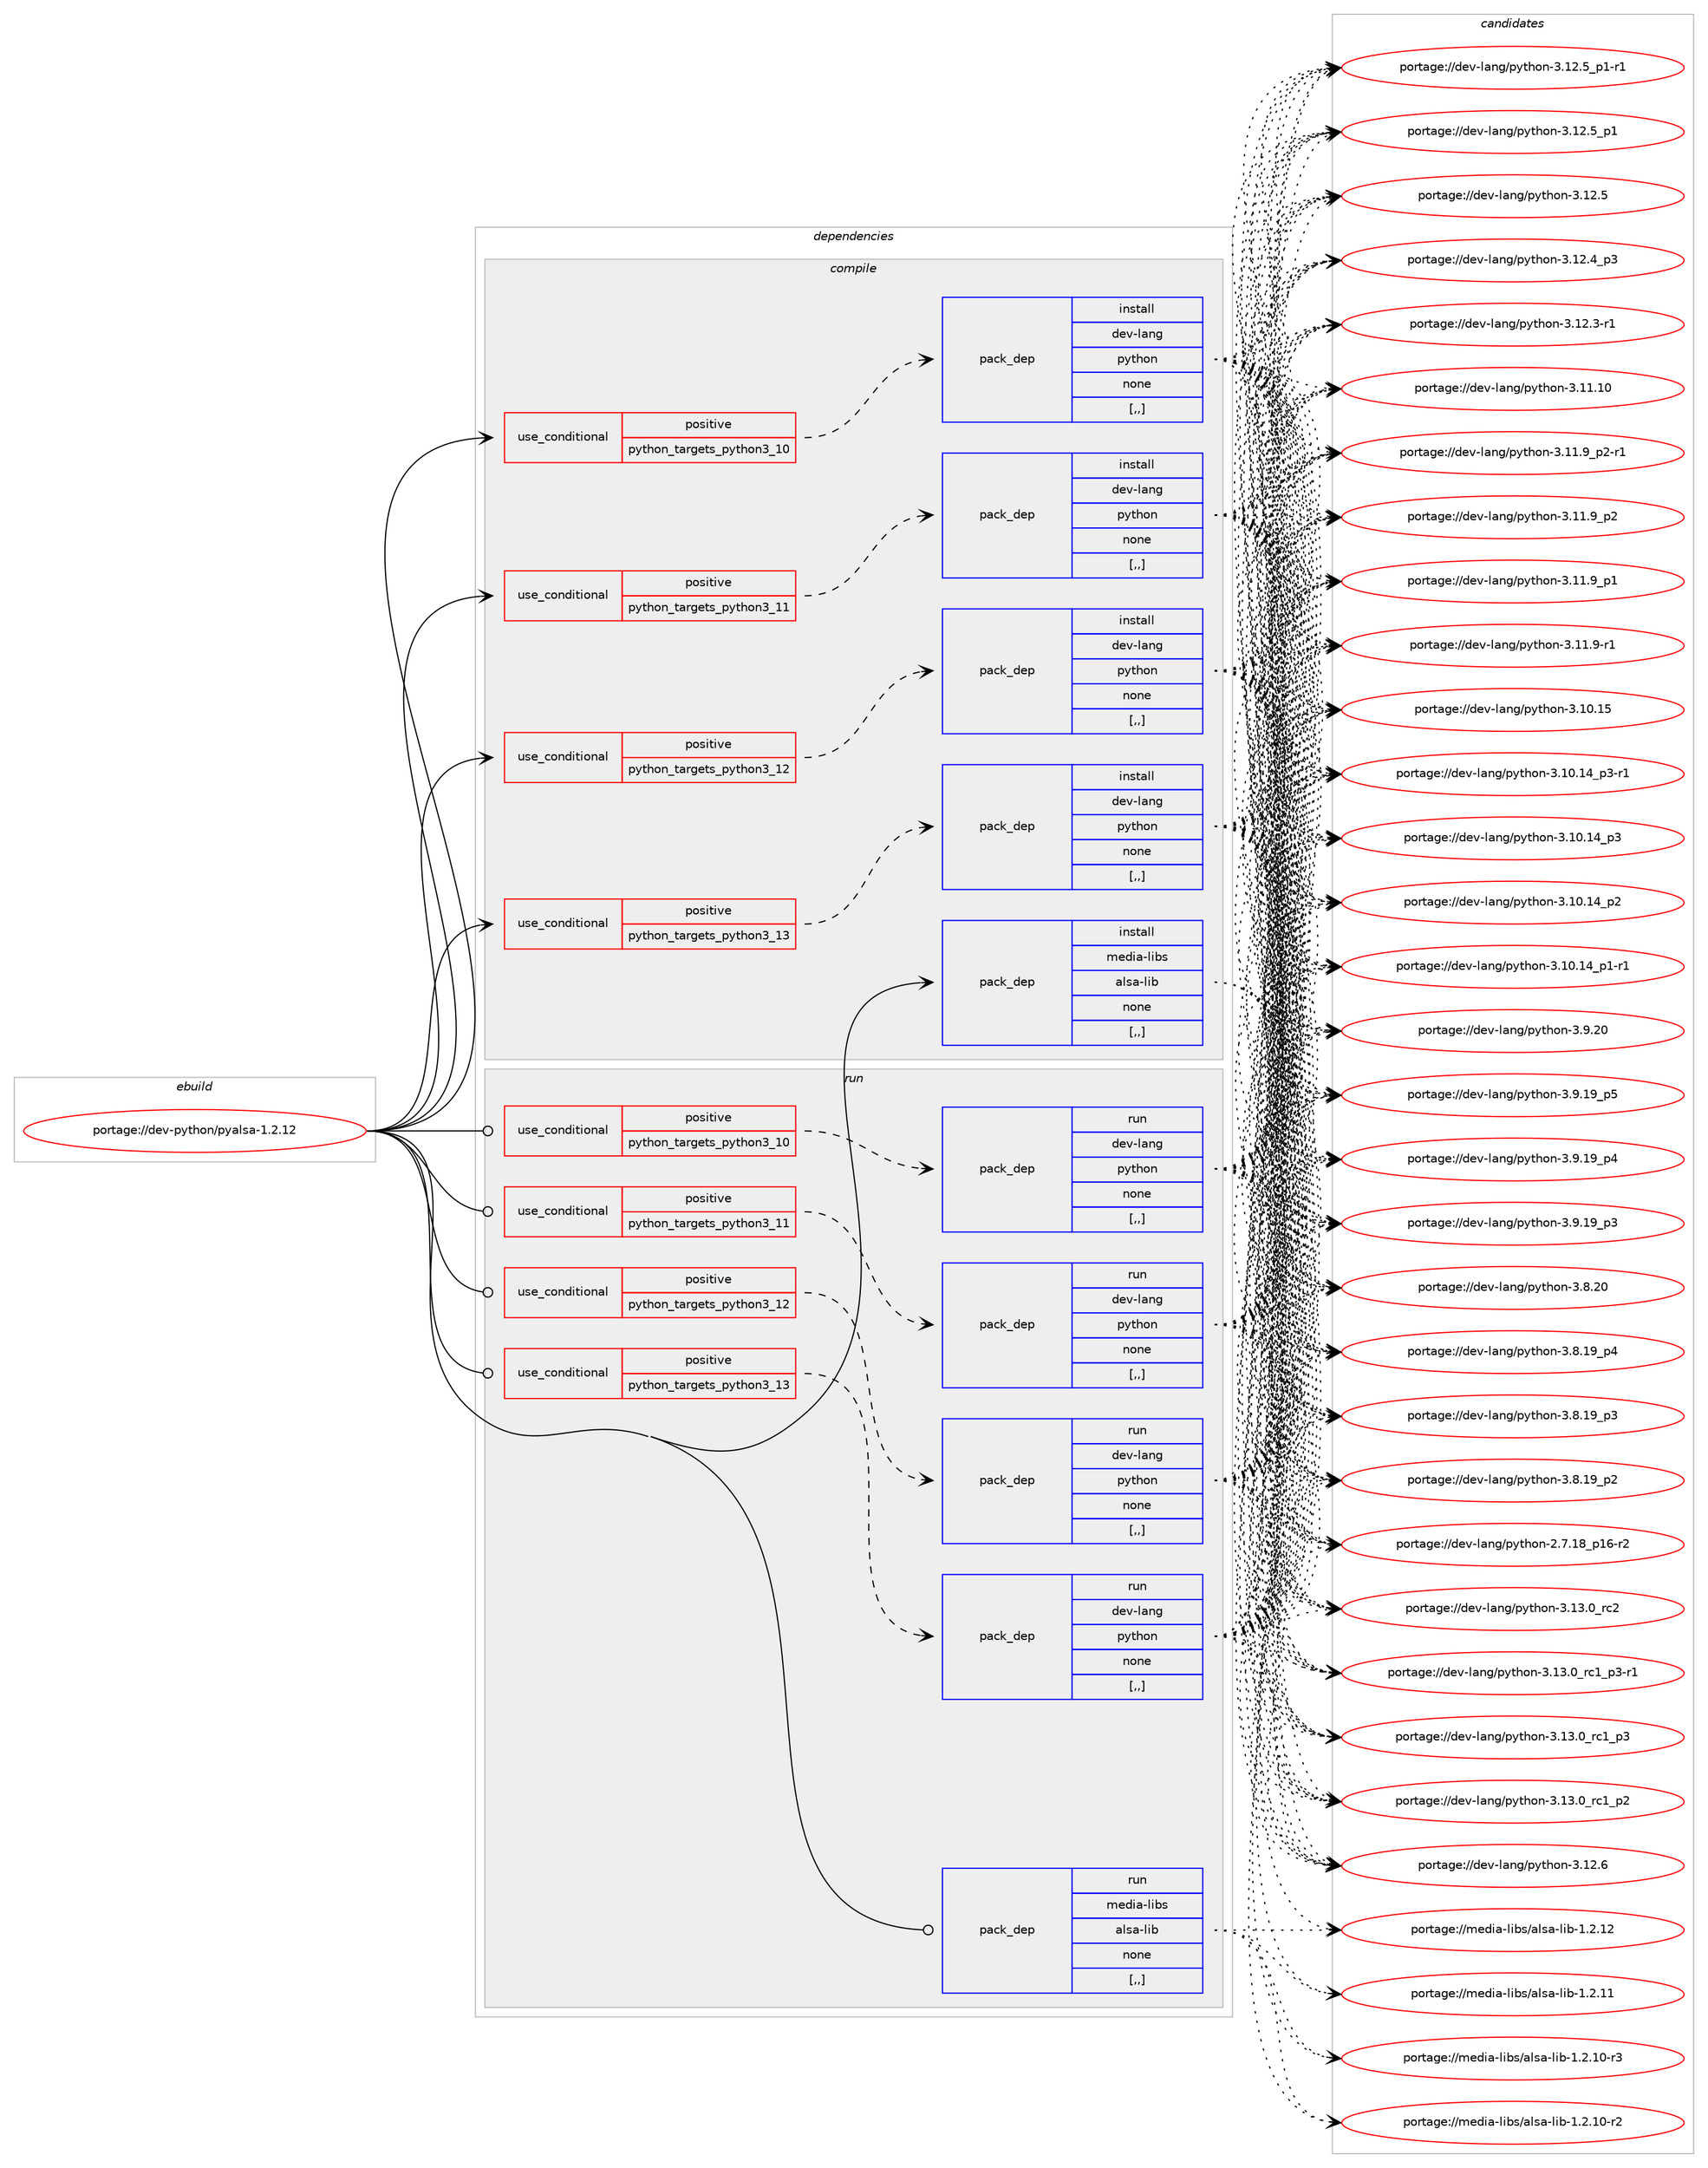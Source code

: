 digraph prolog {

# *************
# Graph options
# *************

newrank=true;
concentrate=true;
compound=true;
graph [rankdir=LR,fontname=Helvetica,fontsize=10,ranksep=1.5];#, ranksep=2.5, nodesep=0.2];
edge  [arrowhead=vee];
node  [fontname=Helvetica,fontsize=10];

# **********
# The ebuild
# **********

subgraph cluster_leftcol {
color=gray;
label=<<i>ebuild</i>>;
id [label="portage://dev-python/pyalsa-1.2.12", color=red, width=4, href="../dev-python/pyalsa-1.2.12.svg"];
}

# ****************
# The dependencies
# ****************

subgraph cluster_midcol {
color=gray;
label=<<i>dependencies</i>>;
subgraph cluster_compile {
fillcolor="#eeeeee";
style=filled;
label=<<i>compile</i>>;
subgraph cond166971 {
dependency650334 [label=<<TABLE BORDER="0" CELLBORDER="1" CELLSPACING="0" CELLPADDING="4"><TR><TD ROWSPAN="3" CELLPADDING="10">use_conditional</TD></TR><TR><TD>positive</TD></TR><TR><TD>python_targets_python3_10</TD></TR></TABLE>>, shape=none, color=red];
subgraph pack478542 {
dependency650335 [label=<<TABLE BORDER="0" CELLBORDER="1" CELLSPACING="0" CELLPADDING="4" WIDTH="220"><TR><TD ROWSPAN="6" CELLPADDING="30">pack_dep</TD></TR><TR><TD WIDTH="110">install</TD></TR><TR><TD>dev-lang</TD></TR><TR><TD>python</TD></TR><TR><TD>none</TD></TR><TR><TD>[,,]</TD></TR></TABLE>>, shape=none, color=blue];
}
dependency650334:e -> dependency650335:w [weight=20,style="dashed",arrowhead="vee"];
}
id:e -> dependency650334:w [weight=20,style="solid",arrowhead="vee"];
subgraph cond166972 {
dependency650336 [label=<<TABLE BORDER="0" CELLBORDER="1" CELLSPACING="0" CELLPADDING="4"><TR><TD ROWSPAN="3" CELLPADDING="10">use_conditional</TD></TR><TR><TD>positive</TD></TR><TR><TD>python_targets_python3_11</TD></TR></TABLE>>, shape=none, color=red];
subgraph pack478543 {
dependency650337 [label=<<TABLE BORDER="0" CELLBORDER="1" CELLSPACING="0" CELLPADDING="4" WIDTH="220"><TR><TD ROWSPAN="6" CELLPADDING="30">pack_dep</TD></TR><TR><TD WIDTH="110">install</TD></TR><TR><TD>dev-lang</TD></TR><TR><TD>python</TD></TR><TR><TD>none</TD></TR><TR><TD>[,,]</TD></TR></TABLE>>, shape=none, color=blue];
}
dependency650336:e -> dependency650337:w [weight=20,style="dashed",arrowhead="vee"];
}
id:e -> dependency650336:w [weight=20,style="solid",arrowhead="vee"];
subgraph cond166973 {
dependency650338 [label=<<TABLE BORDER="0" CELLBORDER="1" CELLSPACING="0" CELLPADDING="4"><TR><TD ROWSPAN="3" CELLPADDING="10">use_conditional</TD></TR><TR><TD>positive</TD></TR><TR><TD>python_targets_python3_12</TD></TR></TABLE>>, shape=none, color=red];
subgraph pack478544 {
dependency650339 [label=<<TABLE BORDER="0" CELLBORDER="1" CELLSPACING="0" CELLPADDING="4" WIDTH="220"><TR><TD ROWSPAN="6" CELLPADDING="30">pack_dep</TD></TR><TR><TD WIDTH="110">install</TD></TR><TR><TD>dev-lang</TD></TR><TR><TD>python</TD></TR><TR><TD>none</TD></TR><TR><TD>[,,]</TD></TR></TABLE>>, shape=none, color=blue];
}
dependency650338:e -> dependency650339:w [weight=20,style="dashed",arrowhead="vee"];
}
id:e -> dependency650338:w [weight=20,style="solid",arrowhead="vee"];
subgraph cond166974 {
dependency650340 [label=<<TABLE BORDER="0" CELLBORDER="1" CELLSPACING="0" CELLPADDING="4"><TR><TD ROWSPAN="3" CELLPADDING="10">use_conditional</TD></TR><TR><TD>positive</TD></TR><TR><TD>python_targets_python3_13</TD></TR></TABLE>>, shape=none, color=red];
subgraph pack478545 {
dependency650341 [label=<<TABLE BORDER="0" CELLBORDER="1" CELLSPACING="0" CELLPADDING="4" WIDTH="220"><TR><TD ROWSPAN="6" CELLPADDING="30">pack_dep</TD></TR><TR><TD WIDTH="110">install</TD></TR><TR><TD>dev-lang</TD></TR><TR><TD>python</TD></TR><TR><TD>none</TD></TR><TR><TD>[,,]</TD></TR></TABLE>>, shape=none, color=blue];
}
dependency650340:e -> dependency650341:w [weight=20,style="dashed",arrowhead="vee"];
}
id:e -> dependency650340:w [weight=20,style="solid",arrowhead="vee"];
subgraph pack478546 {
dependency650342 [label=<<TABLE BORDER="0" CELLBORDER="1" CELLSPACING="0" CELLPADDING="4" WIDTH="220"><TR><TD ROWSPAN="6" CELLPADDING="30">pack_dep</TD></TR><TR><TD WIDTH="110">install</TD></TR><TR><TD>media-libs</TD></TR><TR><TD>alsa-lib</TD></TR><TR><TD>none</TD></TR><TR><TD>[,,]</TD></TR></TABLE>>, shape=none, color=blue];
}
id:e -> dependency650342:w [weight=20,style="solid",arrowhead="vee"];
}
subgraph cluster_compileandrun {
fillcolor="#eeeeee";
style=filled;
label=<<i>compile and run</i>>;
}
subgraph cluster_run {
fillcolor="#eeeeee";
style=filled;
label=<<i>run</i>>;
subgraph cond166975 {
dependency650343 [label=<<TABLE BORDER="0" CELLBORDER="1" CELLSPACING="0" CELLPADDING="4"><TR><TD ROWSPAN="3" CELLPADDING="10">use_conditional</TD></TR><TR><TD>positive</TD></TR><TR><TD>python_targets_python3_10</TD></TR></TABLE>>, shape=none, color=red];
subgraph pack478547 {
dependency650344 [label=<<TABLE BORDER="0" CELLBORDER="1" CELLSPACING="0" CELLPADDING="4" WIDTH="220"><TR><TD ROWSPAN="6" CELLPADDING="30">pack_dep</TD></TR><TR><TD WIDTH="110">run</TD></TR><TR><TD>dev-lang</TD></TR><TR><TD>python</TD></TR><TR><TD>none</TD></TR><TR><TD>[,,]</TD></TR></TABLE>>, shape=none, color=blue];
}
dependency650343:e -> dependency650344:w [weight=20,style="dashed",arrowhead="vee"];
}
id:e -> dependency650343:w [weight=20,style="solid",arrowhead="odot"];
subgraph cond166976 {
dependency650345 [label=<<TABLE BORDER="0" CELLBORDER="1" CELLSPACING="0" CELLPADDING="4"><TR><TD ROWSPAN="3" CELLPADDING="10">use_conditional</TD></TR><TR><TD>positive</TD></TR><TR><TD>python_targets_python3_11</TD></TR></TABLE>>, shape=none, color=red];
subgraph pack478548 {
dependency650346 [label=<<TABLE BORDER="0" CELLBORDER="1" CELLSPACING="0" CELLPADDING="4" WIDTH="220"><TR><TD ROWSPAN="6" CELLPADDING="30">pack_dep</TD></TR><TR><TD WIDTH="110">run</TD></TR><TR><TD>dev-lang</TD></TR><TR><TD>python</TD></TR><TR><TD>none</TD></TR><TR><TD>[,,]</TD></TR></TABLE>>, shape=none, color=blue];
}
dependency650345:e -> dependency650346:w [weight=20,style="dashed",arrowhead="vee"];
}
id:e -> dependency650345:w [weight=20,style="solid",arrowhead="odot"];
subgraph cond166977 {
dependency650347 [label=<<TABLE BORDER="0" CELLBORDER="1" CELLSPACING="0" CELLPADDING="4"><TR><TD ROWSPAN="3" CELLPADDING="10">use_conditional</TD></TR><TR><TD>positive</TD></TR><TR><TD>python_targets_python3_12</TD></TR></TABLE>>, shape=none, color=red];
subgraph pack478549 {
dependency650348 [label=<<TABLE BORDER="0" CELLBORDER="1" CELLSPACING="0" CELLPADDING="4" WIDTH="220"><TR><TD ROWSPAN="6" CELLPADDING="30">pack_dep</TD></TR><TR><TD WIDTH="110">run</TD></TR><TR><TD>dev-lang</TD></TR><TR><TD>python</TD></TR><TR><TD>none</TD></TR><TR><TD>[,,]</TD></TR></TABLE>>, shape=none, color=blue];
}
dependency650347:e -> dependency650348:w [weight=20,style="dashed",arrowhead="vee"];
}
id:e -> dependency650347:w [weight=20,style="solid",arrowhead="odot"];
subgraph cond166978 {
dependency650349 [label=<<TABLE BORDER="0" CELLBORDER="1" CELLSPACING="0" CELLPADDING="4"><TR><TD ROWSPAN="3" CELLPADDING="10">use_conditional</TD></TR><TR><TD>positive</TD></TR><TR><TD>python_targets_python3_13</TD></TR></TABLE>>, shape=none, color=red];
subgraph pack478550 {
dependency650350 [label=<<TABLE BORDER="0" CELLBORDER="1" CELLSPACING="0" CELLPADDING="4" WIDTH="220"><TR><TD ROWSPAN="6" CELLPADDING="30">pack_dep</TD></TR><TR><TD WIDTH="110">run</TD></TR><TR><TD>dev-lang</TD></TR><TR><TD>python</TD></TR><TR><TD>none</TD></TR><TR><TD>[,,]</TD></TR></TABLE>>, shape=none, color=blue];
}
dependency650349:e -> dependency650350:w [weight=20,style="dashed",arrowhead="vee"];
}
id:e -> dependency650349:w [weight=20,style="solid",arrowhead="odot"];
subgraph pack478551 {
dependency650351 [label=<<TABLE BORDER="0" CELLBORDER="1" CELLSPACING="0" CELLPADDING="4" WIDTH="220"><TR><TD ROWSPAN="6" CELLPADDING="30">pack_dep</TD></TR><TR><TD WIDTH="110">run</TD></TR><TR><TD>media-libs</TD></TR><TR><TD>alsa-lib</TD></TR><TR><TD>none</TD></TR><TR><TD>[,,]</TD></TR></TABLE>>, shape=none, color=blue];
}
id:e -> dependency650351:w [weight=20,style="solid",arrowhead="odot"];
}
}

# **************
# The candidates
# **************

subgraph cluster_choices {
rank=same;
color=gray;
label=<<i>candidates</i>>;

subgraph choice478542 {
color=black;
nodesep=1;
choice10010111845108971101034711212111610411111045514649514648951149950 [label="portage://dev-lang/python-3.13.0_rc2", color=red, width=4,href="../dev-lang/python-3.13.0_rc2.svg"];
choice1001011184510897110103471121211161041111104551464951464895114994995112514511449 [label="portage://dev-lang/python-3.13.0_rc1_p3-r1", color=red, width=4,href="../dev-lang/python-3.13.0_rc1_p3-r1.svg"];
choice100101118451089711010347112121116104111110455146495146489511499499511251 [label="portage://dev-lang/python-3.13.0_rc1_p3", color=red, width=4,href="../dev-lang/python-3.13.0_rc1_p3.svg"];
choice100101118451089711010347112121116104111110455146495146489511499499511250 [label="portage://dev-lang/python-3.13.0_rc1_p2", color=red, width=4,href="../dev-lang/python-3.13.0_rc1_p2.svg"];
choice10010111845108971101034711212111610411111045514649504654 [label="portage://dev-lang/python-3.12.6", color=red, width=4,href="../dev-lang/python-3.12.6.svg"];
choice1001011184510897110103471121211161041111104551464950465395112494511449 [label="portage://dev-lang/python-3.12.5_p1-r1", color=red, width=4,href="../dev-lang/python-3.12.5_p1-r1.svg"];
choice100101118451089711010347112121116104111110455146495046539511249 [label="portage://dev-lang/python-3.12.5_p1", color=red, width=4,href="../dev-lang/python-3.12.5_p1.svg"];
choice10010111845108971101034711212111610411111045514649504653 [label="portage://dev-lang/python-3.12.5", color=red, width=4,href="../dev-lang/python-3.12.5.svg"];
choice100101118451089711010347112121116104111110455146495046529511251 [label="portage://dev-lang/python-3.12.4_p3", color=red, width=4,href="../dev-lang/python-3.12.4_p3.svg"];
choice100101118451089711010347112121116104111110455146495046514511449 [label="portage://dev-lang/python-3.12.3-r1", color=red, width=4,href="../dev-lang/python-3.12.3-r1.svg"];
choice1001011184510897110103471121211161041111104551464949464948 [label="portage://dev-lang/python-3.11.10", color=red, width=4,href="../dev-lang/python-3.11.10.svg"];
choice1001011184510897110103471121211161041111104551464949465795112504511449 [label="portage://dev-lang/python-3.11.9_p2-r1", color=red, width=4,href="../dev-lang/python-3.11.9_p2-r1.svg"];
choice100101118451089711010347112121116104111110455146494946579511250 [label="portage://dev-lang/python-3.11.9_p2", color=red, width=4,href="../dev-lang/python-3.11.9_p2.svg"];
choice100101118451089711010347112121116104111110455146494946579511249 [label="portage://dev-lang/python-3.11.9_p1", color=red, width=4,href="../dev-lang/python-3.11.9_p1.svg"];
choice100101118451089711010347112121116104111110455146494946574511449 [label="portage://dev-lang/python-3.11.9-r1", color=red, width=4,href="../dev-lang/python-3.11.9-r1.svg"];
choice1001011184510897110103471121211161041111104551464948464953 [label="portage://dev-lang/python-3.10.15", color=red, width=4,href="../dev-lang/python-3.10.15.svg"];
choice100101118451089711010347112121116104111110455146494846495295112514511449 [label="portage://dev-lang/python-3.10.14_p3-r1", color=red, width=4,href="../dev-lang/python-3.10.14_p3-r1.svg"];
choice10010111845108971101034711212111610411111045514649484649529511251 [label="portage://dev-lang/python-3.10.14_p3", color=red, width=4,href="../dev-lang/python-3.10.14_p3.svg"];
choice10010111845108971101034711212111610411111045514649484649529511250 [label="portage://dev-lang/python-3.10.14_p2", color=red, width=4,href="../dev-lang/python-3.10.14_p2.svg"];
choice100101118451089711010347112121116104111110455146494846495295112494511449 [label="portage://dev-lang/python-3.10.14_p1-r1", color=red, width=4,href="../dev-lang/python-3.10.14_p1-r1.svg"];
choice10010111845108971101034711212111610411111045514657465048 [label="portage://dev-lang/python-3.9.20", color=red, width=4,href="../dev-lang/python-3.9.20.svg"];
choice100101118451089711010347112121116104111110455146574649579511253 [label="portage://dev-lang/python-3.9.19_p5", color=red, width=4,href="../dev-lang/python-3.9.19_p5.svg"];
choice100101118451089711010347112121116104111110455146574649579511252 [label="portage://dev-lang/python-3.9.19_p4", color=red, width=4,href="../dev-lang/python-3.9.19_p4.svg"];
choice100101118451089711010347112121116104111110455146574649579511251 [label="portage://dev-lang/python-3.9.19_p3", color=red, width=4,href="../dev-lang/python-3.9.19_p3.svg"];
choice10010111845108971101034711212111610411111045514656465048 [label="portage://dev-lang/python-3.8.20", color=red, width=4,href="../dev-lang/python-3.8.20.svg"];
choice100101118451089711010347112121116104111110455146564649579511252 [label="portage://dev-lang/python-3.8.19_p4", color=red, width=4,href="../dev-lang/python-3.8.19_p4.svg"];
choice100101118451089711010347112121116104111110455146564649579511251 [label="portage://dev-lang/python-3.8.19_p3", color=red, width=4,href="../dev-lang/python-3.8.19_p3.svg"];
choice100101118451089711010347112121116104111110455146564649579511250 [label="portage://dev-lang/python-3.8.19_p2", color=red, width=4,href="../dev-lang/python-3.8.19_p2.svg"];
choice100101118451089711010347112121116104111110455046554649569511249544511450 [label="portage://dev-lang/python-2.7.18_p16-r2", color=red, width=4,href="../dev-lang/python-2.7.18_p16-r2.svg"];
dependency650335:e -> choice10010111845108971101034711212111610411111045514649514648951149950:w [style=dotted,weight="100"];
dependency650335:e -> choice1001011184510897110103471121211161041111104551464951464895114994995112514511449:w [style=dotted,weight="100"];
dependency650335:e -> choice100101118451089711010347112121116104111110455146495146489511499499511251:w [style=dotted,weight="100"];
dependency650335:e -> choice100101118451089711010347112121116104111110455146495146489511499499511250:w [style=dotted,weight="100"];
dependency650335:e -> choice10010111845108971101034711212111610411111045514649504654:w [style=dotted,weight="100"];
dependency650335:e -> choice1001011184510897110103471121211161041111104551464950465395112494511449:w [style=dotted,weight="100"];
dependency650335:e -> choice100101118451089711010347112121116104111110455146495046539511249:w [style=dotted,weight="100"];
dependency650335:e -> choice10010111845108971101034711212111610411111045514649504653:w [style=dotted,weight="100"];
dependency650335:e -> choice100101118451089711010347112121116104111110455146495046529511251:w [style=dotted,weight="100"];
dependency650335:e -> choice100101118451089711010347112121116104111110455146495046514511449:w [style=dotted,weight="100"];
dependency650335:e -> choice1001011184510897110103471121211161041111104551464949464948:w [style=dotted,weight="100"];
dependency650335:e -> choice1001011184510897110103471121211161041111104551464949465795112504511449:w [style=dotted,weight="100"];
dependency650335:e -> choice100101118451089711010347112121116104111110455146494946579511250:w [style=dotted,weight="100"];
dependency650335:e -> choice100101118451089711010347112121116104111110455146494946579511249:w [style=dotted,weight="100"];
dependency650335:e -> choice100101118451089711010347112121116104111110455146494946574511449:w [style=dotted,weight="100"];
dependency650335:e -> choice1001011184510897110103471121211161041111104551464948464953:w [style=dotted,weight="100"];
dependency650335:e -> choice100101118451089711010347112121116104111110455146494846495295112514511449:w [style=dotted,weight="100"];
dependency650335:e -> choice10010111845108971101034711212111610411111045514649484649529511251:w [style=dotted,weight="100"];
dependency650335:e -> choice10010111845108971101034711212111610411111045514649484649529511250:w [style=dotted,weight="100"];
dependency650335:e -> choice100101118451089711010347112121116104111110455146494846495295112494511449:w [style=dotted,weight="100"];
dependency650335:e -> choice10010111845108971101034711212111610411111045514657465048:w [style=dotted,weight="100"];
dependency650335:e -> choice100101118451089711010347112121116104111110455146574649579511253:w [style=dotted,weight="100"];
dependency650335:e -> choice100101118451089711010347112121116104111110455146574649579511252:w [style=dotted,weight="100"];
dependency650335:e -> choice100101118451089711010347112121116104111110455146574649579511251:w [style=dotted,weight="100"];
dependency650335:e -> choice10010111845108971101034711212111610411111045514656465048:w [style=dotted,weight="100"];
dependency650335:e -> choice100101118451089711010347112121116104111110455146564649579511252:w [style=dotted,weight="100"];
dependency650335:e -> choice100101118451089711010347112121116104111110455146564649579511251:w [style=dotted,weight="100"];
dependency650335:e -> choice100101118451089711010347112121116104111110455146564649579511250:w [style=dotted,weight="100"];
dependency650335:e -> choice100101118451089711010347112121116104111110455046554649569511249544511450:w [style=dotted,weight="100"];
}
subgraph choice478543 {
color=black;
nodesep=1;
choice10010111845108971101034711212111610411111045514649514648951149950 [label="portage://dev-lang/python-3.13.0_rc2", color=red, width=4,href="../dev-lang/python-3.13.0_rc2.svg"];
choice1001011184510897110103471121211161041111104551464951464895114994995112514511449 [label="portage://dev-lang/python-3.13.0_rc1_p3-r1", color=red, width=4,href="../dev-lang/python-3.13.0_rc1_p3-r1.svg"];
choice100101118451089711010347112121116104111110455146495146489511499499511251 [label="portage://dev-lang/python-3.13.0_rc1_p3", color=red, width=4,href="../dev-lang/python-3.13.0_rc1_p3.svg"];
choice100101118451089711010347112121116104111110455146495146489511499499511250 [label="portage://dev-lang/python-3.13.0_rc1_p2", color=red, width=4,href="../dev-lang/python-3.13.0_rc1_p2.svg"];
choice10010111845108971101034711212111610411111045514649504654 [label="portage://dev-lang/python-3.12.6", color=red, width=4,href="../dev-lang/python-3.12.6.svg"];
choice1001011184510897110103471121211161041111104551464950465395112494511449 [label="portage://dev-lang/python-3.12.5_p1-r1", color=red, width=4,href="../dev-lang/python-3.12.5_p1-r1.svg"];
choice100101118451089711010347112121116104111110455146495046539511249 [label="portage://dev-lang/python-3.12.5_p1", color=red, width=4,href="../dev-lang/python-3.12.5_p1.svg"];
choice10010111845108971101034711212111610411111045514649504653 [label="portage://dev-lang/python-3.12.5", color=red, width=4,href="../dev-lang/python-3.12.5.svg"];
choice100101118451089711010347112121116104111110455146495046529511251 [label="portage://dev-lang/python-3.12.4_p3", color=red, width=4,href="../dev-lang/python-3.12.4_p3.svg"];
choice100101118451089711010347112121116104111110455146495046514511449 [label="portage://dev-lang/python-3.12.3-r1", color=red, width=4,href="../dev-lang/python-3.12.3-r1.svg"];
choice1001011184510897110103471121211161041111104551464949464948 [label="portage://dev-lang/python-3.11.10", color=red, width=4,href="../dev-lang/python-3.11.10.svg"];
choice1001011184510897110103471121211161041111104551464949465795112504511449 [label="portage://dev-lang/python-3.11.9_p2-r1", color=red, width=4,href="../dev-lang/python-3.11.9_p2-r1.svg"];
choice100101118451089711010347112121116104111110455146494946579511250 [label="portage://dev-lang/python-3.11.9_p2", color=red, width=4,href="../dev-lang/python-3.11.9_p2.svg"];
choice100101118451089711010347112121116104111110455146494946579511249 [label="portage://dev-lang/python-3.11.9_p1", color=red, width=4,href="../dev-lang/python-3.11.9_p1.svg"];
choice100101118451089711010347112121116104111110455146494946574511449 [label="portage://dev-lang/python-3.11.9-r1", color=red, width=4,href="../dev-lang/python-3.11.9-r1.svg"];
choice1001011184510897110103471121211161041111104551464948464953 [label="portage://dev-lang/python-3.10.15", color=red, width=4,href="../dev-lang/python-3.10.15.svg"];
choice100101118451089711010347112121116104111110455146494846495295112514511449 [label="portage://dev-lang/python-3.10.14_p3-r1", color=red, width=4,href="../dev-lang/python-3.10.14_p3-r1.svg"];
choice10010111845108971101034711212111610411111045514649484649529511251 [label="portage://dev-lang/python-3.10.14_p3", color=red, width=4,href="../dev-lang/python-3.10.14_p3.svg"];
choice10010111845108971101034711212111610411111045514649484649529511250 [label="portage://dev-lang/python-3.10.14_p2", color=red, width=4,href="../dev-lang/python-3.10.14_p2.svg"];
choice100101118451089711010347112121116104111110455146494846495295112494511449 [label="portage://dev-lang/python-3.10.14_p1-r1", color=red, width=4,href="../dev-lang/python-3.10.14_p1-r1.svg"];
choice10010111845108971101034711212111610411111045514657465048 [label="portage://dev-lang/python-3.9.20", color=red, width=4,href="../dev-lang/python-3.9.20.svg"];
choice100101118451089711010347112121116104111110455146574649579511253 [label="portage://dev-lang/python-3.9.19_p5", color=red, width=4,href="../dev-lang/python-3.9.19_p5.svg"];
choice100101118451089711010347112121116104111110455146574649579511252 [label="portage://dev-lang/python-3.9.19_p4", color=red, width=4,href="../dev-lang/python-3.9.19_p4.svg"];
choice100101118451089711010347112121116104111110455146574649579511251 [label="portage://dev-lang/python-3.9.19_p3", color=red, width=4,href="../dev-lang/python-3.9.19_p3.svg"];
choice10010111845108971101034711212111610411111045514656465048 [label="portage://dev-lang/python-3.8.20", color=red, width=4,href="../dev-lang/python-3.8.20.svg"];
choice100101118451089711010347112121116104111110455146564649579511252 [label="portage://dev-lang/python-3.8.19_p4", color=red, width=4,href="../dev-lang/python-3.8.19_p4.svg"];
choice100101118451089711010347112121116104111110455146564649579511251 [label="portage://dev-lang/python-3.8.19_p3", color=red, width=4,href="../dev-lang/python-3.8.19_p3.svg"];
choice100101118451089711010347112121116104111110455146564649579511250 [label="portage://dev-lang/python-3.8.19_p2", color=red, width=4,href="../dev-lang/python-3.8.19_p2.svg"];
choice100101118451089711010347112121116104111110455046554649569511249544511450 [label="portage://dev-lang/python-2.7.18_p16-r2", color=red, width=4,href="../dev-lang/python-2.7.18_p16-r2.svg"];
dependency650337:e -> choice10010111845108971101034711212111610411111045514649514648951149950:w [style=dotted,weight="100"];
dependency650337:e -> choice1001011184510897110103471121211161041111104551464951464895114994995112514511449:w [style=dotted,weight="100"];
dependency650337:e -> choice100101118451089711010347112121116104111110455146495146489511499499511251:w [style=dotted,weight="100"];
dependency650337:e -> choice100101118451089711010347112121116104111110455146495146489511499499511250:w [style=dotted,weight="100"];
dependency650337:e -> choice10010111845108971101034711212111610411111045514649504654:w [style=dotted,weight="100"];
dependency650337:e -> choice1001011184510897110103471121211161041111104551464950465395112494511449:w [style=dotted,weight="100"];
dependency650337:e -> choice100101118451089711010347112121116104111110455146495046539511249:w [style=dotted,weight="100"];
dependency650337:e -> choice10010111845108971101034711212111610411111045514649504653:w [style=dotted,weight="100"];
dependency650337:e -> choice100101118451089711010347112121116104111110455146495046529511251:w [style=dotted,weight="100"];
dependency650337:e -> choice100101118451089711010347112121116104111110455146495046514511449:w [style=dotted,weight="100"];
dependency650337:e -> choice1001011184510897110103471121211161041111104551464949464948:w [style=dotted,weight="100"];
dependency650337:e -> choice1001011184510897110103471121211161041111104551464949465795112504511449:w [style=dotted,weight="100"];
dependency650337:e -> choice100101118451089711010347112121116104111110455146494946579511250:w [style=dotted,weight="100"];
dependency650337:e -> choice100101118451089711010347112121116104111110455146494946579511249:w [style=dotted,weight="100"];
dependency650337:e -> choice100101118451089711010347112121116104111110455146494946574511449:w [style=dotted,weight="100"];
dependency650337:e -> choice1001011184510897110103471121211161041111104551464948464953:w [style=dotted,weight="100"];
dependency650337:e -> choice100101118451089711010347112121116104111110455146494846495295112514511449:w [style=dotted,weight="100"];
dependency650337:e -> choice10010111845108971101034711212111610411111045514649484649529511251:w [style=dotted,weight="100"];
dependency650337:e -> choice10010111845108971101034711212111610411111045514649484649529511250:w [style=dotted,weight="100"];
dependency650337:e -> choice100101118451089711010347112121116104111110455146494846495295112494511449:w [style=dotted,weight="100"];
dependency650337:e -> choice10010111845108971101034711212111610411111045514657465048:w [style=dotted,weight="100"];
dependency650337:e -> choice100101118451089711010347112121116104111110455146574649579511253:w [style=dotted,weight="100"];
dependency650337:e -> choice100101118451089711010347112121116104111110455146574649579511252:w [style=dotted,weight="100"];
dependency650337:e -> choice100101118451089711010347112121116104111110455146574649579511251:w [style=dotted,weight="100"];
dependency650337:e -> choice10010111845108971101034711212111610411111045514656465048:w [style=dotted,weight="100"];
dependency650337:e -> choice100101118451089711010347112121116104111110455146564649579511252:w [style=dotted,weight="100"];
dependency650337:e -> choice100101118451089711010347112121116104111110455146564649579511251:w [style=dotted,weight="100"];
dependency650337:e -> choice100101118451089711010347112121116104111110455146564649579511250:w [style=dotted,weight="100"];
dependency650337:e -> choice100101118451089711010347112121116104111110455046554649569511249544511450:w [style=dotted,weight="100"];
}
subgraph choice478544 {
color=black;
nodesep=1;
choice10010111845108971101034711212111610411111045514649514648951149950 [label="portage://dev-lang/python-3.13.0_rc2", color=red, width=4,href="../dev-lang/python-3.13.0_rc2.svg"];
choice1001011184510897110103471121211161041111104551464951464895114994995112514511449 [label="portage://dev-lang/python-3.13.0_rc1_p3-r1", color=red, width=4,href="../dev-lang/python-3.13.0_rc1_p3-r1.svg"];
choice100101118451089711010347112121116104111110455146495146489511499499511251 [label="portage://dev-lang/python-3.13.0_rc1_p3", color=red, width=4,href="../dev-lang/python-3.13.0_rc1_p3.svg"];
choice100101118451089711010347112121116104111110455146495146489511499499511250 [label="portage://dev-lang/python-3.13.0_rc1_p2", color=red, width=4,href="../dev-lang/python-3.13.0_rc1_p2.svg"];
choice10010111845108971101034711212111610411111045514649504654 [label="portage://dev-lang/python-3.12.6", color=red, width=4,href="../dev-lang/python-3.12.6.svg"];
choice1001011184510897110103471121211161041111104551464950465395112494511449 [label="portage://dev-lang/python-3.12.5_p1-r1", color=red, width=4,href="../dev-lang/python-3.12.5_p1-r1.svg"];
choice100101118451089711010347112121116104111110455146495046539511249 [label="portage://dev-lang/python-3.12.5_p1", color=red, width=4,href="../dev-lang/python-3.12.5_p1.svg"];
choice10010111845108971101034711212111610411111045514649504653 [label="portage://dev-lang/python-3.12.5", color=red, width=4,href="../dev-lang/python-3.12.5.svg"];
choice100101118451089711010347112121116104111110455146495046529511251 [label="portage://dev-lang/python-3.12.4_p3", color=red, width=4,href="../dev-lang/python-3.12.4_p3.svg"];
choice100101118451089711010347112121116104111110455146495046514511449 [label="portage://dev-lang/python-3.12.3-r1", color=red, width=4,href="../dev-lang/python-3.12.3-r1.svg"];
choice1001011184510897110103471121211161041111104551464949464948 [label="portage://dev-lang/python-3.11.10", color=red, width=4,href="../dev-lang/python-3.11.10.svg"];
choice1001011184510897110103471121211161041111104551464949465795112504511449 [label="portage://dev-lang/python-3.11.9_p2-r1", color=red, width=4,href="../dev-lang/python-3.11.9_p2-r1.svg"];
choice100101118451089711010347112121116104111110455146494946579511250 [label="portage://dev-lang/python-3.11.9_p2", color=red, width=4,href="../dev-lang/python-3.11.9_p2.svg"];
choice100101118451089711010347112121116104111110455146494946579511249 [label="portage://dev-lang/python-3.11.9_p1", color=red, width=4,href="../dev-lang/python-3.11.9_p1.svg"];
choice100101118451089711010347112121116104111110455146494946574511449 [label="portage://dev-lang/python-3.11.9-r1", color=red, width=4,href="../dev-lang/python-3.11.9-r1.svg"];
choice1001011184510897110103471121211161041111104551464948464953 [label="portage://dev-lang/python-3.10.15", color=red, width=4,href="../dev-lang/python-3.10.15.svg"];
choice100101118451089711010347112121116104111110455146494846495295112514511449 [label="portage://dev-lang/python-3.10.14_p3-r1", color=red, width=4,href="../dev-lang/python-3.10.14_p3-r1.svg"];
choice10010111845108971101034711212111610411111045514649484649529511251 [label="portage://dev-lang/python-3.10.14_p3", color=red, width=4,href="../dev-lang/python-3.10.14_p3.svg"];
choice10010111845108971101034711212111610411111045514649484649529511250 [label="portage://dev-lang/python-3.10.14_p2", color=red, width=4,href="../dev-lang/python-3.10.14_p2.svg"];
choice100101118451089711010347112121116104111110455146494846495295112494511449 [label="portage://dev-lang/python-3.10.14_p1-r1", color=red, width=4,href="../dev-lang/python-3.10.14_p1-r1.svg"];
choice10010111845108971101034711212111610411111045514657465048 [label="portage://dev-lang/python-3.9.20", color=red, width=4,href="../dev-lang/python-3.9.20.svg"];
choice100101118451089711010347112121116104111110455146574649579511253 [label="portage://dev-lang/python-3.9.19_p5", color=red, width=4,href="../dev-lang/python-3.9.19_p5.svg"];
choice100101118451089711010347112121116104111110455146574649579511252 [label="portage://dev-lang/python-3.9.19_p4", color=red, width=4,href="../dev-lang/python-3.9.19_p4.svg"];
choice100101118451089711010347112121116104111110455146574649579511251 [label="portage://dev-lang/python-3.9.19_p3", color=red, width=4,href="../dev-lang/python-3.9.19_p3.svg"];
choice10010111845108971101034711212111610411111045514656465048 [label="portage://dev-lang/python-3.8.20", color=red, width=4,href="../dev-lang/python-3.8.20.svg"];
choice100101118451089711010347112121116104111110455146564649579511252 [label="portage://dev-lang/python-3.8.19_p4", color=red, width=4,href="../dev-lang/python-3.8.19_p4.svg"];
choice100101118451089711010347112121116104111110455146564649579511251 [label="portage://dev-lang/python-3.8.19_p3", color=red, width=4,href="../dev-lang/python-3.8.19_p3.svg"];
choice100101118451089711010347112121116104111110455146564649579511250 [label="portage://dev-lang/python-3.8.19_p2", color=red, width=4,href="../dev-lang/python-3.8.19_p2.svg"];
choice100101118451089711010347112121116104111110455046554649569511249544511450 [label="portage://dev-lang/python-2.7.18_p16-r2", color=red, width=4,href="../dev-lang/python-2.7.18_p16-r2.svg"];
dependency650339:e -> choice10010111845108971101034711212111610411111045514649514648951149950:w [style=dotted,weight="100"];
dependency650339:e -> choice1001011184510897110103471121211161041111104551464951464895114994995112514511449:w [style=dotted,weight="100"];
dependency650339:e -> choice100101118451089711010347112121116104111110455146495146489511499499511251:w [style=dotted,weight="100"];
dependency650339:e -> choice100101118451089711010347112121116104111110455146495146489511499499511250:w [style=dotted,weight="100"];
dependency650339:e -> choice10010111845108971101034711212111610411111045514649504654:w [style=dotted,weight="100"];
dependency650339:e -> choice1001011184510897110103471121211161041111104551464950465395112494511449:w [style=dotted,weight="100"];
dependency650339:e -> choice100101118451089711010347112121116104111110455146495046539511249:w [style=dotted,weight="100"];
dependency650339:e -> choice10010111845108971101034711212111610411111045514649504653:w [style=dotted,weight="100"];
dependency650339:e -> choice100101118451089711010347112121116104111110455146495046529511251:w [style=dotted,weight="100"];
dependency650339:e -> choice100101118451089711010347112121116104111110455146495046514511449:w [style=dotted,weight="100"];
dependency650339:e -> choice1001011184510897110103471121211161041111104551464949464948:w [style=dotted,weight="100"];
dependency650339:e -> choice1001011184510897110103471121211161041111104551464949465795112504511449:w [style=dotted,weight="100"];
dependency650339:e -> choice100101118451089711010347112121116104111110455146494946579511250:w [style=dotted,weight="100"];
dependency650339:e -> choice100101118451089711010347112121116104111110455146494946579511249:w [style=dotted,weight="100"];
dependency650339:e -> choice100101118451089711010347112121116104111110455146494946574511449:w [style=dotted,weight="100"];
dependency650339:e -> choice1001011184510897110103471121211161041111104551464948464953:w [style=dotted,weight="100"];
dependency650339:e -> choice100101118451089711010347112121116104111110455146494846495295112514511449:w [style=dotted,weight="100"];
dependency650339:e -> choice10010111845108971101034711212111610411111045514649484649529511251:w [style=dotted,weight="100"];
dependency650339:e -> choice10010111845108971101034711212111610411111045514649484649529511250:w [style=dotted,weight="100"];
dependency650339:e -> choice100101118451089711010347112121116104111110455146494846495295112494511449:w [style=dotted,weight="100"];
dependency650339:e -> choice10010111845108971101034711212111610411111045514657465048:w [style=dotted,weight="100"];
dependency650339:e -> choice100101118451089711010347112121116104111110455146574649579511253:w [style=dotted,weight="100"];
dependency650339:e -> choice100101118451089711010347112121116104111110455146574649579511252:w [style=dotted,weight="100"];
dependency650339:e -> choice100101118451089711010347112121116104111110455146574649579511251:w [style=dotted,weight="100"];
dependency650339:e -> choice10010111845108971101034711212111610411111045514656465048:w [style=dotted,weight="100"];
dependency650339:e -> choice100101118451089711010347112121116104111110455146564649579511252:w [style=dotted,weight="100"];
dependency650339:e -> choice100101118451089711010347112121116104111110455146564649579511251:w [style=dotted,weight="100"];
dependency650339:e -> choice100101118451089711010347112121116104111110455146564649579511250:w [style=dotted,weight="100"];
dependency650339:e -> choice100101118451089711010347112121116104111110455046554649569511249544511450:w [style=dotted,weight="100"];
}
subgraph choice478545 {
color=black;
nodesep=1;
choice10010111845108971101034711212111610411111045514649514648951149950 [label="portage://dev-lang/python-3.13.0_rc2", color=red, width=4,href="../dev-lang/python-3.13.0_rc2.svg"];
choice1001011184510897110103471121211161041111104551464951464895114994995112514511449 [label="portage://dev-lang/python-3.13.0_rc1_p3-r1", color=red, width=4,href="../dev-lang/python-3.13.0_rc1_p3-r1.svg"];
choice100101118451089711010347112121116104111110455146495146489511499499511251 [label="portage://dev-lang/python-3.13.0_rc1_p3", color=red, width=4,href="../dev-lang/python-3.13.0_rc1_p3.svg"];
choice100101118451089711010347112121116104111110455146495146489511499499511250 [label="portage://dev-lang/python-3.13.0_rc1_p2", color=red, width=4,href="../dev-lang/python-3.13.0_rc1_p2.svg"];
choice10010111845108971101034711212111610411111045514649504654 [label="portage://dev-lang/python-3.12.6", color=red, width=4,href="../dev-lang/python-3.12.6.svg"];
choice1001011184510897110103471121211161041111104551464950465395112494511449 [label="portage://dev-lang/python-3.12.5_p1-r1", color=red, width=4,href="../dev-lang/python-3.12.5_p1-r1.svg"];
choice100101118451089711010347112121116104111110455146495046539511249 [label="portage://dev-lang/python-3.12.5_p1", color=red, width=4,href="../dev-lang/python-3.12.5_p1.svg"];
choice10010111845108971101034711212111610411111045514649504653 [label="portage://dev-lang/python-3.12.5", color=red, width=4,href="../dev-lang/python-3.12.5.svg"];
choice100101118451089711010347112121116104111110455146495046529511251 [label="portage://dev-lang/python-3.12.4_p3", color=red, width=4,href="../dev-lang/python-3.12.4_p3.svg"];
choice100101118451089711010347112121116104111110455146495046514511449 [label="portage://dev-lang/python-3.12.3-r1", color=red, width=4,href="../dev-lang/python-3.12.3-r1.svg"];
choice1001011184510897110103471121211161041111104551464949464948 [label="portage://dev-lang/python-3.11.10", color=red, width=4,href="../dev-lang/python-3.11.10.svg"];
choice1001011184510897110103471121211161041111104551464949465795112504511449 [label="portage://dev-lang/python-3.11.9_p2-r1", color=red, width=4,href="../dev-lang/python-3.11.9_p2-r1.svg"];
choice100101118451089711010347112121116104111110455146494946579511250 [label="portage://dev-lang/python-3.11.9_p2", color=red, width=4,href="../dev-lang/python-3.11.9_p2.svg"];
choice100101118451089711010347112121116104111110455146494946579511249 [label="portage://dev-lang/python-3.11.9_p1", color=red, width=4,href="../dev-lang/python-3.11.9_p1.svg"];
choice100101118451089711010347112121116104111110455146494946574511449 [label="portage://dev-lang/python-3.11.9-r1", color=red, width=4,href="../dev-lang/python-3.11.9-r1.svg"];
choice1001011184510897110103471121211161041111104551464948464953 [label="portage://dev-lang/python-3.10.15", color=red, width=4,href="../dev-lang/python-3.10.15.svg"];
choice100101118451089711010347112121116104111110455146494846495295112514511449 [label="portage://dev-lang/python-3.10.14_p3-r1", color=red, width=4,href="../dev-lang/python-3.10.14_p3-r1.svg"];
choice10010111845108971101034711212111610411111045514649484649529511251 [label="portage://dev-lang/python-3.10.14_p3", color=red, width=4,href="../dev-lang/python-3.10.14_p3.svg"];
choice10010111845108971101034711212111610411111045514649484649529511250 [label="portage://dev-lang/python-3.10.14_p2", color=red, width=4,href="../dev-lang/python-3.10.14_p2.svg"];
choice100101118451089711010347112121116104111110455146494846495295112494511449 [label="portage://dev-lang/python-3.10.14_p1-r1", color=red, width=4,href="../dev-lang/python-3.10.14_p1-r1.svg"];
choice10010111845108971101034711212111610411111045514657465048 [label="portage://dev-lang/python-3.9.20", color=red, width=4,href="../dev-lang/python-3.9.20.svg"];
choice100101118451089711010347112121116104111110455146574649579511253 [label="portage://dev-lang/python-3.9.19_p5", color=red, width=4,href="../dev-lang/python-3.9.19_p5.svg"];
choice100101118451089711010347112121116104111110455146574649579511252 [label="portage://dev-lang/python-3.9.19_p4", color=red, width=4,href="../dev-lang/python-3.9.19_p4.svg"];
choice100101118451089711010347112121116104111110455146574649579511251 [label="portage://dev-lang/python-3.9.19_p3", color=red, width=4,href="../dev-lang/python-3.9.19_p3.svg"];
choice10010111845108971101034711212111610411111045514656465048 [label="portage://dev-lang/python-3.8.20", color=red, width=4,href="../dev-lang/python-3.8.20.svg"];
choice100101118451089711010347112121116104111110455146564649579511252 [label="portage://dev-lang/python-3.8.19_p4", color=red, width=4,href="../dev-lang/python-3.8.19_p4.svg"];
choice100101118451089711010347112121116104111110455146564649579511251 [label="portage://dev-lang/python-3.8.19_p3", color=red, width=4,href="../dev-lang/python-3.8.19_p3.svg"];
choice100101118451089711010347112121116104111110455146564649579511250 [label="portage://dev-lang/python-3.8.19_p2", color=red, width=4,href="../dev-lang/python-3.8.19_p2.svg"];
choice100101118451089711010347112121116104111110455046554649569511249544511450 [label="portage://dev-lang/python-2.7.18_p16-r2", color=red, width=4,href="../dev-lang/python-2.7.18_p16-r2.svg"];
dependency650341:e -> choice10010111845108971101034711212111610411111045514649514648951149950:w [style=dotted,weight="100"];
dependency650341:e -> choice1001011184510897110103471121211161041111104551464951464895114994995112514511449:w [style=dotted,weight="100"];
dependency650341:e -> choice100101118451089711010347112121116104111110455146495146489511499499511251:w [style=dotted,weight="100"];
dependency650341:e -> choice100101118451089711010347112121116104111110455146495146489511499499511250:w [style=dotted,weight="100"];
dependency650341:e -> choice10010111845108971101034711212111610411111045514649504654:w [style=dotted,weight="100"];
dependency650341:e -> choice1001011184510897110103471121211161041111104551464950465395112494511449:w [style=dotted,weight="100"];
dependency650341:e -> choice100101118451089711010347112121116104111110455146495046539511249:w [style=dotted,weight="100"];
dependency650341:e -> choice10010111845108971101034711212111610411111045514649504653:w [style=dotted,weight="100"];
dependency650341:e -> choice100101118451089711010347112121116104111110455146495046529511251:w [style=dotted,weight="100"];
dependency650341:e -> choice100101118451089711010347112121116104111110455146495046514511449:w [style=dotted,weight="100"];
dependency650341:e -> choice1001011184510897110103471121211161041111104551464949464948:w [style=dotted,weight="100"];
dependency650341:e -> choice1001011184510897110103471121211161041111104551464949465795112504511449:w [style=dotted,weight="100"];
dependency650341:e -> choice100101118451089711010347112121116104111110455146494946579511250:w [style=dotted,weight="100"];
dependency650341:e -> choice100101118451089711010347112121116104111110455146494946579511249:w [style=dotted,weight="100"];
dependency650341:e -> choice100101118451089711010347112121116104111110455146494946574511449:w [style=dotted,weight="100"];
dependency650341:e -> choice1001011184510897110103471121211161041111104551464948464953:w [style=dotted,weight="100"];
dependency650341:e -> choice100101118451089711010347112121116104111110455146494846495295112514511449:w [style=dotted,weight="100"];
dependency650341:e -> choice10010111845108971101034711212111610411111045514649484649529511251:w [style=dotted,weight="100"];
dependency650341:e -> choice10010111845108971101034711212111610411111045514649484649529511250:w [style=dotted,weight="100"];
dependency650341:e -> choice100101118451089711010347112121116104111110455146494846495295112494511449:w [style=dotted,weight="100"];
dependency650341:e -> choice10010111845108971101034711212111610411111045514657465048:w [style=dotted,weight="100"];
dependency650341:e -> choice100101118451089711010347112121116104111110455146574649579511253:w [style=dotted,weight="100"];
dependency650341:e -> choice100101118451089711010347112121116104111110455146574649579511252:w [style=dotted,weight="100"];
dependency650341:e -> choice100101118451089711010347112121116104111110455146574649579511251:w [style=dotted,weight="100"];
dependency650341:e -> choice10010111845108971101034711212111610411111045514656465048:w [style=dotted,weight="100"];
dependency650341:e -> choice100101118451089711010347112121116104111110455146564649579511252:w [style=dotted,weight="100"];
dependency650341:e -> choice100101118451089711010347112121116104111110455146564649579511251:w [style=dotted,weight="100"];
dependency650341:e -> choice100101118451089711010347112121116104111110455146564649579511250:w [style=dotted,weight="100"];
dependency650341:e -> choice100101118451089711010347112121116104111110455046554649569511249544511450:w [style=dotted,weight="100"];
}
subgraph choice478546 {
color=black;
nodesep=1;
choice109101100105974510810598115479710811597451081059845494650464950 [label="portage://media-libs/alsa-lib-1.2.12", color=red, width=4,href="../media-libs/alsa-lib-1.2.12.svg"];
choice109101100105974510810598115479710811597451081059845494650464949 [label="portage://media-libs/alsa-lib-1.2.11", color=red, width=4,href="../media-libs/alsa-lib-1.2.11.svg"];
choice1091011001059745108105981154797108115974510810598454946504649484511451 [label="portage://media-libs/alsa-lib-1.2.10-r3", color=red, width=4,href="../media-libs/alsa-lib-1.2.10-r3.svg"];
choice1091011001059745108105981154797108115974510810598454946504649484511450 [label="portage://media-libs/alsa-lib-1.2.10-r2", color=red, width=4,href="../media-libs/alsa-lib-1.2.10-r2.svg"];
dependency650342:e -> choice109101100105974510810598115479710811597451081059845494650464950:w [style=dotted,weight="100"];
dependency650342:e -> choice109101100105974510810598115479710811597451081059845494650464949:w [style=dotted,weight="100"];
dependency650342:e -> choice1091011001059745108105981154797108115974510810598454946504649484511451:w [style=dotted,weight="100"];
dependency650342:e -> choice1091011001059745108105981154797108115974510810598454946504649484511450:w [style=dotted,weight="100"];
}
subgraph choice478547 {
color=black;
nodesep=1;
choice10010111845108971101034711212111610411111045514649514648951149950 [label="portage://dev-lang/python-3.13.0_rc2", color=red, width=4,href="../dev-lang/python-3.13.0_rc2.svg"];
choice1001011184510897110103471121211161041111104551464951464895114994995112514511449 [label="portage://dev-lang/python-3.13.0_rc1_p3-r1", color=red, width=4,href="../dev-lang/python-3.13.0_rc1_p3-r1.svg"];
choice100101118451089711010347112121116104111110455146495146489511499499511251 [label="portage://dev-lang/python-3.13.0_rc1_p3", color=red, width=4,href="../dev-lang/python-3.13.0_rc1_p3.svg"];
choice100101118451089711010347112121116104111110455146495146489511499499511250 [label="portage://dev-lang/python-3.13.0_rc1_p2", color=red, width=4,href="../dev-lang/python-3.13.0_rc1_p2.svg"];
choice10010111845108971101034711212111610411111045514649504654 [label="portage://dev-lang/python-3.12.6", color=red, width=4,href="../dev-lang/python-3.12.6.svg"];
choice1001011184510897110103471121211161041111104551464950465395112494511449 [label="portage://dev-lang/python-3.12.5_p1-r1", color=red, width=4,href="../dev-lang/python-3.12.5_p1-r1.svg"];
choice100101118451089711010347112121116104111110455146495046539511249 [label="portage://dev-lang/python-3.12.5_p1", color=red, width=4,href="../dev-lang/python-3.12.5_p1.svg"];
choice10010111845108971101034711212111610411111045514649504653 [label="portage://dev-lang/python-3.12.5", color=red, width=4,href="../dev-lang/python-3.12.5.svg"];
choice100101118451089711010347112121116104111110455146495046529511251 [label="portage://dev-lang/python-3.12.4_p3", color=red, width=4,href="../dev-lang/python-3.12.4_p3.svg"];
choice100101118451089711010347112121116104111110455146495046514511449 [label="portage://dev-lang/python-3.12.3-r1", color=red, width=4,href="../dev-lang/python-3.12.3-r1.svg"];
choice1001011184510897110103471121211161041111104551464949464948 [label="portage://dev-lang/python-3.11.10", color=red, width=4,href="../dev-lang/python-3.11.10.svg"];
choice1001011184510897110103471121211161041111104551464949465795112504511449 [label="portage://dev-lang/python-3.11.9_p2-r1", color=red, width=4,href="../dev-lang/python-3.11.9_p2-r1.svg"];
choice100101118451089711010347112121116104111110455146494946579511250 [label="portage://dev-lang/python-3.11.9_p2", color=red, width=4,href="../dev-lang/python-3.11.9_p2.svg"];
choice100101118451089711010347112121116104111110455146494946579511249 [label="portage://dev-lang/python-3.11.9_p1", color=red, width=4,href="../dev-lang/python-3.11.9_p1.svg"];
choice100101118451089711010347112121116104111110455146494946574511449 [label="portage://dev-lang/python-3.11.9-r1", color=red, width=4,href="../dev-lang/python-3.11.9-r1.svg"];
choice1001011184510897110103471121211161041111104551464948464953 [label="portage://dev-lang/python-3.10.15", color=red, width=4,href="../dev-lang/python-3.10.15.svg"];
choice100101118451089711010347112121116104111110455146494846495295112514511449 [label="portage://dev-lang/python-3.10.14_p3-r1", color=red, width=4,href="../dev-lang/python-3.10.14_p3-r1.svg"];
choice10010111845108971101034711212111610411111045514649484649529511251 [label="portage://dev-lang/python-3.10.14_p3", color=red, width=4,href="../dev-lang/python-3.10.14_p3.svg"];
choice10010111845108971101034711212111610411111045514649484649529511250 [label="portage://dev-lang/python-3.10.14_p2", color=red, width=4,href="../dev-lang/python-3.10.14_p2.svg"];
choice100101118451089711010347112121116104111110455146494846495295112494511449 [label="portage://dev-lang/python-3.10.14_p1-r1", color=red, width=4,href="../dev-lang/python-3.10.14_p1-r1.svg"];
choice10010111845108971101034711212111610411111045514657465048 [label="portage://dev-lang/python-3.9.20", color=red, width=4,href="../dev-lang/python-3.9.20.svg"];
choice100101118451089711010347112121116104111110455146574649579511253 [label="portage://dev-lang/python-3.9.19_p5", color=red, width=4,href="../dev-lang/python-3.9.19_p5.svg"];
choice100101118451089711010347112121116104111110455146574649579511252 [label="portage://dev-lang/python-3.9.19_p4", color=red, width=4,href="../dev-lang/python-3.9.19_p4.svg"];
choice100101118451089711010347112121116104111110455146574649579511251 [label="portage://dev-lang/python-3.9.19_p3", color=red, width=4,href="../dev-lang/python-3.9.19_p3.svg"];
choice10010111845108971101034711212111610411111045514656465048 [label="portage://dev-lang/python-3.8.20", color=red, width=4,href="../dev-lang/python-3.8.20.svg"];
choice100101118451089711010347112121116104111110455146564649579511252 [label="portage://dev-lang/python-3.8.19_p4", color=red, width=4,href="../dev-lang/python-3.8.19_p4.svg"];
choice100101118451089711010347112121116104111110455146564649579511251 [label="portage://dev-lang/python-3.8.19_p3", color=red, width=4,href="../dev-lang/python-3.8.19_p3.svg"];
choice100101118451089711010347112121116104111110455146564649579511250 [label="portage://dev-lang/python-3.8.19_p2", color=red, width=4,href="../dev-lang/python-3.8.19_p2.svg"];
choice100101118451089711010347112121116104111110455046554649569511249544511450 [label="portage://dev-lang/python-2.7.18_p16-r2", color=red, width=4,href="../dev-lang/python-2.7.18_p16-r2.svg"];
dependency650344:e -> choice10010111845108971101034711212111610411111045514649514648951149950:w [style=dotted,weight="100"];
dependency650344:e -> choice1001011184510897110103471121211161041111104551464951464895114994995112514511449:w [style=dotted,weight="100"];
dependency650344:e -> choice100101118451089711010347112121116104111110455146495146489511499499511251:w [style=dotted,weight="100"];
dependency650344:e -> choice100101118451089711010347112121116104111110455146495146489511499499511250:w [style=dotted,weight="100"];
dependency650344:e -> choice10010111845108971101034711212111610411111045514649504654:w [style=dotted,weight="100"];
dependency650344:e -> choice1001011184510897110103471121211161041111104551464950465395112494511449:w [style=dotted,weight="100"];
dependency650344:e -> choice100101118451089711010347112121116104111110455146495046539511249:w [style=dotted,weight="100"];
dependency650344:e -> choice10010111845108971101034711212111610411111045514649504653:w [style=dotted,weight="100"];
dependency650344:e -> choice100101118451089711010347112121116104111110455146495046529511251:w [style=dotted,weight="100"];
dependency650344:e -> choice100101118451089711010347112121116104111110455146495046514511449:w [style=dotted,weight="100"];
dependency650344:e -> choice1001011184510897110103471121211161041111104551464949464948:w [style=dotted,weight="100"];
dependency650344:e -> choice1001011184510897110103471121211161041111104551464949465795112504511449:w [style=dotted,weight="100"];
dependency650344:e -> choice100101118451089711010347112121116104111110455146494946579511250:w [style=dotted,weight="100"];
dependency650344:e -> choice100101118451089711010347112121116104111110455146494946579511249:w [style=dotted,weight="100"];
dependency650344:e -> choice100101118451089711010347112121116104111110455146494946574511449:w [style=dotted,weight="100"];
dependency650344:e -> choice1001011184510897110103471121211161041111104551464948464953:w [style=dotted,weight="100"];
dependency650344:e -> choice100101118451089711010347112121116104111110455146494846495295112514511449:w [style=dotted,weight="100"];
dependency650344:e -> choice10010111845108971101034711212111610411111045514649484649529511251:w [style=dotted,weight="100"];
dependency650344:e -> choice10010111845108971101034711212111610411111045514649484649529511250:w [style=dotted,weight="100"];
dependency650344:e -> choice100101118451089711010347112121116104111110455146494846495295112494511449:w [style=dotted,weight="100"];
dependency650344:e -> choice10010111845108971101034711212111610411111045514657465048:w [style=dotted,weight="100"];
dependency650344:e -> choice100101118451089711010347112121116104111110455146574649579511253:w [style=dotted,weight="100"];
dependency650344:e -> choice100101118451089711010347112121116104111110455146574649579511252:w [style=dotted,weight="100"];
dependency650344:e -> choice100101118451089711010347112121116104111110455146574649579511251:w [style=dotted,weight="100"];
dependency650344:e -> choice10010111845108971101034711212111610411111045514656465048:w [style=dotted,weight="100"];
dependency650344:e -> choice100101118451089711010347112121116104111110455146564649579511252:w [style=dotted,weight="100"];
dependency650344:e -> choice100101118451089711010347112121116104111110455146564649579511251:w [style=dotted,weight="100"];
dependency650344:e -> choice100101118451089711010347112121116104111110455146564649579511250:w [style=dotted,weight="100"];
dependency650344:e -> choice100101118451089711010347112121116104111110455046554649569511249544511450:w [style=dotted,weight="100"];
}
subgraph choice478548 {
color=black;
nodesep=1;
choice10010111845108971101034711212111610411111045514649514648951149950 [label="portage://dev-lang/python-3.13.0_rc2", color=red, width=4,href="../dev-lang/python-3.13.0_rc2.svg"];
choice1001011184510897110103471121211161041111104551464951464895114994995112514511449 [label="portage://dev-lang/python-3.13.0_rc1_p3-r1", color=red, width=4,href="../dev-lang/python-3.13.0_rc1_p3-r1.svg"];
choice100101118451089711010347112121116104111110455146495146489511499499511251 [label="portage://dev-lang/python-3.13.0_rc1_p3", color=red, width=4,href="../dev-lang/python-3.13.0_rc1_p3.svg"];
choice100101118451089711010347112121116104111110455146495146489511499499511250 [label="portage://dev-lang/python-3.13.0_rc1_p2", color=red, width=4,href="../dev-lang/python-3.13.0_rc1_p2.svg"];
choice10010111845108971101034711212111610411111045514649504654 [label="portage://dev-lang/python-3.12.6", color=red, width=4,href="../dev-lang/python-3.12.6.svg"];
choice1001011184510897110103471121211161041111104551464950465395112494511449 [label="portage://dev-lang/python-3.12.5_p1-r1", color=red, width=4,href="../dev-lang/python-3.12.5_p1-r1.svg"];
choice100101118451089711010347112121116104111110455146495046539511249 [label="portage://dev-lang/python-3.12.5_p1", color=red, width=4,href="../dev-lang/python-3.12.5_p1.svg"];
choice10010111845108971101034711212111610411111045514649504653 [label="portage://dev-lang/python-3.12.5", color=red, width=4,href="../dev-lang/python-3.12.5.svg"];
choice100101118451089711010347112121116104111110455146495046529511251 [label="portage://dev-lang/python-3.12.4_p3", color=red, width=4,href="../dev-lang/python-3.12.4_p3.svg"];
choice100101118451089711010347112121116104111110455146495046514511449 [label="portage://dev-lang/python-3.12.3-r1", color=red, width=4,href="../dev-lang/python-3.12.3-r1.svg"];
choice1001011184510897110103471121211161041111104551464949464948 [label="portage://dev-lang/python-3.11.10", color=red, width=4,href="../dev-lang/python-3.11.10.svg"];
choice1001011184510897110103471121211161041111104551464949465795112504511449 [label="portage://dev-lang/python-3.11.9_p2-r1", color=red, width=4,href="../dev-lang/python-3.11.9_p2-r1.svg"];
choice100101118451089711010347112121116104111110455146494946579511250 [label="portage://dev-lang/python-3.11.9_p2", color=red, width=4,href="../dev-lang/python-3.11.9_p2.svg"];
choice100101118451089711010347112121116104111110455146494946579511249 [label="portage://dev-lang/python-3.11.9_p1", color=red, width=4,href="../dev-lang/python-3.11.9_p1.svg"];
choice100101118451089711010347112121116104111110455146494946574511449 [label="portage://dev-lang/python-3.11.9-r1", color=red, width=4,href="../dev-lang/python-3.11.9-r1.svg"];
choice1001011184510897110103471121211161041111104551464948464953 [label="portage://dev-lang/python-3.10.15", color=red, width=4,href="../dev-lang/python-3.10.15.svg"];
choice100101118451089711010347112121116104111110455146494846495295112514511449 [label="portage://dev-lang/python-3.10.14_p3-r1", color=red, width=4,href="../dev-lang/python-3.10.14_p3-r1.svg"];
choice10010111845108971101034711212111610411111045514649484649529511251 [label="portage://dev-lang/python-3.10.14_p3", color=red, width=4,href="../dev-lang/python-3.10.14_p3.svg"];
choice10010111845108971101034711212111610411111045514649484649529511250 [label="portage://dev-lang/python-3.10.14_p2", color=red, width=4,href="../dev-lang/python-3.10.14_p2.svg"];
choice100101118451089711010347112121116104111110455146494846495295112494511449 [label="portage://dev-lang/python-3.10.14_p1-r1", color=red, width=4,href="../dev-lang/python-3.10.14_p1-r1.svg"];
choice10010111845108971101034711212111610411111045514657465048 [label="portage://dev-lang/python-3.9.20", color=red, width=4,href="../dev-lang/python-3.9.20.svg"];
choice100101118451089711010347112121116104111110455146574649579511253 [label="portage://dev-lang/python-3.9.19_p5", color=red, width=4,href="../dev-lang/python-3.9.19_p5.svg"];
choice100101118451089711010347112121116104111110455146574649579511252 [label="portage://dev-lang/python-3.9.19_p4", color=red, width=4,href="../dev-lang/python-3.9.19_p4.svg"];
choice100101118451089711010347112121116104111110455146574649579511251 [label="portage://dev-lang/python-3.9.19_p3", color=red, width=4,href="../dev-lang/python-3.9.19_p3.svg"];
choice10010111845108971101034711212111610411111045514656465048 [label="portage://dev-lang/python-3.8.20", color=red, width=4,href="../dev-lang/python-3.8.20.svg"];
choice100101118451089711010347112121116104111110455146564649579511252 [label="portage://dev-lang/python-3.8.19_p4", color=red, width=4,href="../dev-lang/python-3.8.19_p4.svg"];
choice100101118451089711010347112121116104111110455146564649579511251 [label="portage://dev-lang/python-3.8.19_p3", color=red, width=4,href="../dev-lang/python-3.8.19_p3.svg"];
choice100101118451089711010347112121116104111110455146564649579511250 [label="portage://dev-lang/python-3.8.19_p2", color=red, width=4,href="../dev-lang/python-3.8.19_p2.svg"];
choice100101118451089711010347112121116104111110455046554649569511249544511450 [label="portage://dev-lang/python-2.7.18_p16-r2", color=red, width=4,href="../dev-lang/python-2.7.18_p16-r2.svg"];
dependency650346:e -> choice10010111845108971101034711212111610411111045514649514648951149950:w [style=dotted,weight="100"];
dependency650346:e -> choice1001011184510897110103471121211161041111104551464951464895114994995112514511449:w [style=dotted,weight="100"];
dependency650346:e -> choice100101118451089711010347112121116104111110455146495146489511499499511251:w [style=dotted,weight="100"];
dependency650346:e -> choice100101118451089711010347112121116104111110455146495146489511499499511250:w [style=dotted,weight="100"];
dependency650346:e -> choice10010111845108971101034711212111610411111045514649504654:w [style=dotted,weight="100"];
dependency650346:e -> choice1001011184510897110103471121211161041111104551464950465395112494511449:w [style=dotted,weight="100"];
dependency650346:e -> choice100101118451089711010347112121116104111110455146495046539511249:w [style=dotted,weight="100"];
dependency650346:e -> choice10010111845108971101034711212111610411111045514649504653:w [style=dotted,weight="100"];
dependency650346:e -> choice100101118451089711010347112121116104111110455146495046529511251:w [style=dotted,weight="100"];
dependency650346:e -> choice100101118451089711010347112121116104111110455146495046514511449:w [style=dotted,weight="100"];
dependency650346:e -> choice1001011184510897110103471121211161041111104551464949464948:w [style=dotted,weight="100"];
dependency650346:e -> choice1001011184510897110103471121211161041111104551464949465795112504511449:w [style=dotted,weight="100"];
dependency650346:e -> choice100101118451089711010347112121116104111110455146494946579511250:w [style=dotted,weight="100"];
dependency650346:e -> choice100101118451089711010347112121116104111110455146494946579511249:w [style=dotted,weight="100"];
dependency650346:e -> choice100101118451089711010347112121116104111110455146494946574511449:w [style=dotted,weight="100"];
dependency650346:e -> choice1001011184510897110103471121211161041111104551464948464953:w [style=dotted,weight="100"];
dependency650346:e -> choice100101118451089711010347112121116104111110455146494846495295112514511449:w [style=dotted,weight="100"];
dependency650346:e -> choice10010111845108971101034711212111610411111045514649484649529511251:w [style=dotted,weight="100"];
dependency650346:e -> choice10010111845108971101034711212111610411111045514649484649529511250:w [style=dotted,weight="100"];
dependency650346:e -> choice100101118451089711010347112121116104111110455146494846495295112494511449:w [style=dotted,weight="100"];
dependency650346:e -> choice10010111845108971101034711212111610411111045514657465048:w [style=dotted,weight="100"];
dependency650346:e -> choice100101118451089711010347112121116104111110455146574649579511253:w [style=dotted,weight="100"];
dependency650346:e -> choice100101118451089711010347112121116104111110455146574649579511252:w [style=dotted,weight="100"];
dependency650346:e -> choice100101118451089711010347112121116104111110455146574649579511251:w [style=dotted,weight="100"];
dependency650346:e -> choice10010111845108971101034711212111610411111045514656465048:w [style=dotted,weight="100"];
dependency650346:e -> choice100101118451089711010347112121116104111110455146564649579511252:w [style=dotted,weight="100"];
dependency650346:e -> choice100101118451089711010347112121116104111110455146564649579511251:w [style=dotted,weight="100"];
dependency650346:e -> choice100101118451089711010347112121116104111110455146564649579511250:w [style=dotted,weight="100"];
dependency650346:e -> choice100101118451089711010347112121116104111110455046554649569511249544511450:w [style=dotted,weight="100"];
}
subgraph choice478549 {
color=black;
nodesep=1;
choice10010111845108971101034711212111610411111045514649514648951149950 [label="portage://dev-lang/python-3.13.0_rc2", color=red, width=4,href="../dev-lang/python-3.13.0_rc2.svg"];
choice1001011184510897110103471121211161041111104551464951464895114994995112514511449 [label="portage://dev-lang/python-3.13.0_rc1_p3-r1", color=red, width=4,href="../dev-lang/python-3.13.0_rc1_p3-r1.svg"];
choice100101118451089711010347112121116104111110455146495146489511499499511251 [label="portage://dev-lang/python-3.13.0_rc1_p3", color=red, width=4,href="../dev-lang/python-3.13.0_rc1_p3.svg"];
choice100101118451089711010347112121116104111110455146495146489511499499511250 [label="portage://dev-lang/python-3.13.0_rc1_p2", color=red, width=4,href="../dev-lang/python-3.13.0_rc1_p2.svg"];
choice10010111845108971101034711212111610411111045514649504654 [label="portage://dev-lang/python-3.12.6", color=red, width=4,href="../dev-lang/python-3.12.6.svg"];
choice1001011184510897110103471121211161041111104551464950465395112494511449 [label="portage://dev-lang/python-3.12.5_p1-r1", color=red, width=4,href="../dev-lang/python-3.12.5_p1-r1.svg"];
choice100101118451089711010347112121116104111110455146495046539511249 [label="portage://dev-lang/python-3.12.5_p1", color=red, width=4,href="../dev-lang/python-3.12.5_p1.svg"];
choice10010111845108971101034711212111610411111045514649504653 [label="portage://dev-lang/python-3.12.5", color=red, width=4,href="../dev-lang/python-3.12.5.svg"];
choice100101118451089711010347112121116104111110455146495046529511251 [label="portage://dev-lang/python-3.12.4_p3", color=red, width=4,href="../dev-lang/python-3.12.4_p3.svg"];
choice100101118451089711010347112121116104111110455146495046514511449 [label="portage://dev-lang/python-3.12.3-r1", color=red, width=4,href="../dev-lang/python-3.12.3-r1.svg"];
choice1001011184510897110103471121211161041111104551464949464948 [label="portage://dev-lang/python-3.11.10", color=red, width=4,href="../dev-lang/python-3.11.10.svg"];
choice1001011184510897110103471121211161041111104551464949465795112504511449 [label="portage://dev-lang/python-3.11.9_p2-r1", color=red, width=4,href="../dev-lang/python-3.11.9_p2-r1.svg"];
choice100101118451089711010347112121116104111110455146494946579511250 [label="portage://dev-lang/python-3.11.9_p2", color=red, width=4,href="../dev-lang/python-3.11.9_p2.svg"];
choice100101118451089711010347112121116104111110455146494946579511249 [label="portage://dev-lang/python-3.11.9_p1", color=red, width=4,href="../dev-lang/python-3.11.9_p1.svg"];
choice100101118451089711010347112121116104111110455146494946574511449 [label="portage://dev-lang/python-3.11.9-r1", color=red, width=4,href="../dev-lang/python-3.11.9-r1.svg"];
choice1001011184510897110103471121211161041111104551464948464953 [label="portage://dev-lang/python-3.10.15", color=red, width=4,href="../dev-lang/python-3.10.15.svg"];
choice100101118451089711010347112121116104111110455146494846495295112514511449 [label="portage://dev-lang/python-3.10.14_p3-r1", color=red, width=4,href="../dev-lang/python-3.10.14_p3-r1.svg"];
choice10010111845108971101034711212111610411111045514649484649529511251 [label="portage://dev-lang/python-3.10.14_p3", color=red, width=4,href="../dev-lang/python-3.10.14_p3.svg"];
choice10010111845108971101034711212111610411111045514649484649529511250 [label="portage://dev-lang/python-3.10.14_p2", color=red, width=4,href="../dev-lang/python-3.10.14_p2.svg"];
choice100101118451089711010347112121116104111110455146494846495295112494511449 [label="portage://dev-lang/python-3.10.14_p1-r1", color=red, width=4,href="../dev-lang/python-3.10.14_p1-r1.svg"];
choice10010111845108971101034711212111610411111045514657465048 [label="portage://dev-lang/python-3.9.20", color=red, width=4,href="../dev-lang/python-3.9.20.svg"];
choice100101118451089711010347112121116104111110455146574649579511253 [label="portage://dev-lang/python-3.9.19_p5", color=red, width=4,href="../dev-lang/python-3.9.19_p5.svg"];
choice100101118451089711010347112121116104111110455146574649579511252 [label="portage://dev-lang/python-3.9.19_p4", color=red, width=4,href="../dev-lang/python-3.9.19_p4.svg"];
choice100101118451089711010347112121116104111110455146574649579511251 [label="portage://dev-lang/python-3.9.19_p3", color=red, width=4,href="../dev-lang/python-3.9.19_p3.svg"];
choice10010111845108971101034711212111610411111045514656465048 [label="portage://dev-lang/python-3.8.20", color=red, width=4,href="../dev-lang/python-3.8.20.svg"];
choice100101118451089711010347112121116104111110455146564649579511252 [label="portage://dev-lang/python-3.8.19_p4", color=red, width=4,href="../dev-lang/python-3.8.19_p4.svg"];
choice100101118451089711010347112121116104111110455146564649579511251 [label="portage://dev-lang/python-3.8.19_p3", color=red, width=4,href="../dev-lang/python-3.8.19_p3.svg"];
choice100101118451089711010347112121116104111110455146564649579511250 [label="portage://dev-lang/python-3.8.19_p2", color=red, width=4,href="../dev-lang/python-3.8.19_p2.svg"];
choice100101118451089711010347112121116104111110455046554649569511249544511450 [label="portage://dev-lang/python-2.7.18_p16-r2", color=red, width=4,href="../dev-lang/python-2.7.18_p16-r2.svg"];
dependency650348:e -> choice10010111845108971101034711212111610411111045514649514648951149950:w [style=dotted,weight="100"];
dependency650348:e -> choice1001011184510897110103471121211161041111104551464951464895114994995112514511449:w [style=dotted,weight="100"];
dependency650348:e -> choice100101118451089711010347112121116104111110455146495146489511499499511251:w [style=dotted,weight="100"];
dependency650348:e -> choice100101118451089711010347112121116104111110455146495146489511499499511250:w [style=dotted,weight="100"];
dependency650348:e -> choice10010111845108971101034711212111610411111045514649504654:w [style=dotted,weight="100"];
dependency650348:e -> choice1001011184510897110103471121211161041111104551464950465395112494511449:w [style=dotted,weight="100"];
dependency650348:e -> choice100101118451089711010347112121116104111110455146495046539511249:w [style=dotted,weight="100"];
dependency650348:e -> choice10010111845108971101034711212111610411111045514649504653:w [style=dotted,weight="100"];
dependency650348:e -> choice100101118451089711010347112121116104111110455146495046529511251:w [style=dotted,weight="100"];
dependency650348:e -> choice100101118451089711010347112121116104111110455146495046514511449:w [style=dotted,weight="100"];
dependency650348:e -> choice1001011184510897110103471121211161041111104551464949464948:w [style=dotted,weight="100"];
dependency650348:e -> choice1001011184510897110103471121211161041111104551464949465795112504511449:w [style=dotted,weight="100"];
dependency650348:e -> choice100101118451089711010347112121116104111110455146494946579511250:w [style=dotted,weight="100"];
dependency650348:e -> choice100101118451089711010347112121116104111110455146494946579511249:w [style=dotted,weight="100"];
dependency650348:e -> choice100101118451089711010347112121116104111110455146494946574511449:w [style=dotted,weight="100"];
dependency650348:e -> choice1001011184510897110103471121211161041111104551464948464953:w [style=dotted,weight="100"];
dependency650348:e -> choice100101118451089711010347112121116104111110455146494846495295112514511449:w [style=dotted,weight="100"];
dependency650348:e -> choice10010111845108971101034711212111610411111045514649484649529511251:w [style=dotted,weight="100"];
dependency650348:e -> choice10010111845108971101034711212111610411111045514649484649529511250:w [style=dotted,weight="100"];
dependency650348:e -> choice100101118451089711010347112121116104111110455146494846495295112494511449:w [style=dotted,weight="100"];
dependency650348:e -> choice10010111845108971101034711212111610411111045514657465048:w [style=dotted,weight="100"];
dependency650348:e -> choice100101118451089711010347112121116104111110455146574649579511253:w [style=dotted,weight="100"];
dependency650348:e -> choice100101118451089711010347112121116104111110455146574649579511252:w [style=dotted,weight="100"];
dependency650348:e -> choice100101118451089711010347112121116104111110455146574649579511251:w [style=dotted,weight="100"];
dependency650348:e -> choice10010111845108971101034711212111610411111045514656465048:w [style=dotted,weight="100"];
dependency650348:e -> choice100101118451089711010347112121116104111110455146564649579511252:w [style=dotted,weight="100"];
dependency650348:e -> choice100101118451089711010347112121116104111110455146564649579511251:w [style=dotted,weight="100"];
dependency650348:e -> choice100101118451089711010347112121116104111110455146564649579511250:w [style=dotted,weight="100"];
dependency650348:e -> choice100101118451089711010347112121116104111110455046554649569511249544511450:w [style=dotted,weight="100"];
}
subgraph choice478550 {
color=black;
nodesep=1;
choice10010111845108971101034711212111610411111045514649514648951149950 [label="portage://dev-lang/python-3.13.0_rc2", color=red, width=4,href="../dev-lang/python-3.13.0_rc2.svg"];
choice1001011184510897110103471121211161041111104551464951464895114994995112514511449 [label="portage://dev-lang/python-3.13.0_rc1_p3-r1", color=red, width=4,href="../dev-lang/python-3.13.0_rc1_p3-r1.svg"];
choice100101118451089711010347112121116104111110455146495146489511499499511251 [label="portage://dev-lang/python-3.13.0_rc1_p3", color=red, width=4,href="../dev-lang/python-3.13.0_rc1_p3.svg"];
choice100101118451089711010347112121116104111110455146495146489511499499511250 [label="portage://dev-lang/python-3.13.0_rc1_p2", color=red, width=4,href="../dev-lang/python-3.13.0_rc1_p2.svg"];
choice10010111845108971101034711212111610411111045514649504654 [label="portage://dev-lang/python-3.12.6", color=red, width=4,href="../dev-lang/python-3.12.6.svg"];
choice1001011184510897110103471121211161041111104551464950465395112494511449 [label="portage://dev-lang/python-3.12.5_p1-r1", color=red, width=4,href="../dev-lang/python-3.12.5_p1-r1.svg"];
choice100101118451089711010347112121116104111110455146495046539511249 [label="portage://dev-lang/python-3.12.5_p1", color=red, width=4,href="../dev-lang/python-3.12.5_p1.svg"];
choice10010111845108971101034711212111610411111045514649504653 [label="portage://dev-lang/python-3.12.5", color=red, width=4,href="../dev-lang/python-3.12.5.svg"];
choice100101118451089711010347112121116104111110455146495046529511251 [label="portage://dev-lang/python-3.12.4_p3", color=red, width=4,href="../dev-lang/python-3.12.4_p3.svg"];
choice100101118451089711010347112121116104111110455146495046514511449 [label="portage://dev-lang/python-3.12.3-r1", color=red, width=4,href="../dev-lang/python-3.12.3-r1.svg"];
choice1001011184510897110103471121211161041111104551464949464948 [label="portage://dev-lang/python-3.11.10", color=red, width=4,href="../dev-lang/python-3.11.10.svg"];
choice1001011184510897110103471121211161041111104551464949465795112504511449 [label="portage://dev-lang/python-3.11.9_p2-r1", color=red, width=4,href="../dev-lang/python-3.11.9_p2-r1.svg"];
choice100101118451089711010347112121116104111110455146494946579511250 [label="portage://dev-lang/python-3.11.9_p2", color=red, width=4,href="../dev-lang/python-3.11.9_p2.svg"];
choice100101118451089711010347112121116104111110455146494946579511249 [label="portage://dev-lang/python-3.11.9_p1", color=red, width=4,href="../dev-lang/python-3.11.9_p1.svg"];
choice100101118451089711010347112121116104111110455146494946574511449 [label="portage://dev-lang/python-3.11.9-r1", color=red, width=4,href="../dev-lang/python-3.11.9-r1.svg"];
choice1001011184510897110103471121211161041111104551464948464953 [label="portage://dev-lang/python-3.10.15", color=red, width=4,href="../dev-lang/python-3.10.15.svg"];
choice100101118451089711010347112121116104111110455146494846495295112514511449 [label="portage://dev-lang/python-3.10.14_p3-r1", color=red, width=4,href="../dev-lang/python-3.10.14_p3-r1.svg"];
choice10010111845108971101034711212111610411111045514649484649529511251 [label="portage://dev-lang/python-3.10.14_p3", color=red, width=4,href="../dev-lang/python-3.10.14_p3.svg"];
choice10010111845108971101034711212111610411111045514649484649529511250 [label="portage://dev-lang/python-3.10.14_p2", color=red, width=4,href="../dev-lang/python-3.10.14_p2.svg"];
choice100101118451089711010347112121116104111110455146494846495295112494511449 [label="portage://dev-lang/python-3.10.14_p1-r1", color=red, width=4,href="../dev-lang/python-3.10.14_p1-r1.svg"];
choice10010111845108971101034711212111610411111045514657465048 [label="portage://dev-lang/python-3.9.20", color=red, width=4,href="../dev-lang/python-3.9.20.svg"];
choice100101118451089711010347112121116104111110455146574649579511253 [label="portage://dev-lang/python-3.9.19_p5", color=red, width=4,href="../dev-lang/python-3.9.19_p5.svg"];
choice100101118451089711010347112121116104111110455146574649579511252 [label="portage://dev-lang/python-3.9.19_p4", color=red, width=4,href="../dev-lang/python-3.9.19_p4.svg"];
choice100101118451089711010347112121116104111110455146574649579511251 [label="portage://dev-lang/python-3.9.19_p3", color=red, width=4,href="../dev-lang/python-3.9.19_p3.svg"];
choice10010111845108971101034711212111610411111045514656465048 [label="portage://dev-lang/python-3.8.20", color=red, width=4,href="../dev-lang/python-3.8.20.svg"];
choice100101118451089711010347112121116104111110455146564649579511252 [label="portage://dev-lang/python-3.8.19_p4", color=red, width=4,href="../dev-lang/python-3.8.19_p4.svg"];
choice100101118451089711010347112121116104111110455146564649579511251 [label="portage://dev-lang/python-3.8.19_p3", color=red, width=4,href="../dev-lang/python-3.8.19_p3.svg"];
choice100101118451089711010347112121116104111110455146564649579511250 [label="portage://dev-lang/python-3.8.19_p2", color=red, width=4,href="../dev-lang/python-3.8.19_p2.svg"];
choice100101118451089711010347112121116104111110455046554649569511249544511450 [label="portage://dev-lang/python-2.7.18_p16-r2", color=red, width=4,href="../dev-lang/python-2.7.18_p16-r2.svg"];
dependency650350:e -> choice10010111845108971101034711212111610411111045514649514648951149950:w [style=dotted,weight="100"];
dependency650350:e -> choice1001011184510897110103471121211161041111104551464951464895114994995112514511449:w [style=dotted,weight="100"];
dependency650350:e -> choice100101118451089711010347112121116104111110455146495146489511499499511251:w [style=dotted,weight="100"];
dependency650350:e -> choice100101118451089711010347112121116104111110455146495146489511499499511250:w [style=dotted,weight="100"];
dependency650350:e -> choice10010111845108971101034711212111610411111045514649504654:w [style=dotted,weight="100"];
dependency650350:e -> choice1001011184510897110103471121211161041111104551464950465395112494511449:w [style=dotted,weight="100"];
dependency650350:e -> choice100101118451089711010347112121116104111110455146495046539511249:w [style=dotted,weight="100"];
dependency650350:e -> choice10010111845108971101034711212111610411111045514649504653:w [style=dotted,weight="100"];
dependency650350:e -> choice100101118451089711010347112121116104111110455146495046529511251:w [style=dotted,weight="100"];
dependency650350:e -> choice100101118451089711010347112121116104111110455146495046514511449:w [style=dotted,weight="100"];
dependency650350:e -> choice1001011184510897110103471121211161041111104551464949464948:w [style=dotted,weight="100"];
dependency650350:e -> choice1001011184510897110103471121211161041111104551464949465795112504511449:w [style=dotted,weight="100"];
dependency650350:e -> choice100101118451089711010347112121116104111110455146494946579511250:w [style=dotted,weight="100"];
dependency650350:e -> choice100101118451089711010347112121116104111110455146494946579511249:w [style=dotted,weight="100"];
dependency650350:e -> choice100101118451089711010347112121116104111110455146494946574511449:w [style=dotted,weight="100"];
dependency650350:e -> choice1001011184510897110103471121211161041111104551464948464953:w [style=dotted,weight="100"];
dependency650350:e -> choice100101118451089711010347112121116104111110455146494846495295112514511449:w [style=dotted,weight="100"];
dependency650350:e -> choice10010111845108971101034711212111610411111045514649484649529511251:w [style=dotted,weight="100"];
dependency650350:e -> choice10010111845108971101034711212111610411111045514649484649529511250:w [style=dotted,weight="100"];
dependency650350:e -> choice100101118451089711010347112121116104111110455146494846495295112494511449:w [style=dotted,weight="100"];
dependency650350:e -> choice10010111845108971101034711212111610411111045514657465048:w [style=dotted,weight="100"];
dependency650350:e -> choice100101118451089711010347112121116104111110455146574649579511253:w [style=dotted,weight="100"];
dependency650350:e -> choice100101118451089711010347112121116104111110455146574649579511252:w [style=dotted,weight="100"];
dependency650350:e -> choice100101118451089711010347112121116104111110455146574649579511251:w [style=dotted,weight="100"];
dependency650350:e -> choice10010111845108971101034711212111610411111045514656465048:w [style=dotted,weight="100"];
dependency650350:e -> choice100101118451089711010347112121116104111110455146564649579511252:w [style=dotted,weight="100"];
dependency650350:e -> choice100101118451089711010347112121116104111110455146564649579511251:w [style=dotted,weight="100"];
dependency650350:e -> choice100101118451089711010347112121116104111110455146564649579511250:w [style=dotted,weight="100"];
dependency650350:e -> choice100101118451089711010347112121116104111110455046554649569511249544511450:w [style=dotted,weight="100"];
}
subgraph choice478551 {
color=black;
nodesep=1;
choice109101100105974510810598115479710811597451081059845494650464950 [label="portage://media-libs/alsa-lib-1.2.12", color=red, width=4,href="../media-libs/alsa-lib-1.2.12.svg"];
choice109101100105974510810598115479710811597451081059845494650464949 [label="portage://media-libs/alsa-lib-1.2.11", color=red, width=4,href="../media-libs/alsa-lib-1.2.11.svg"];
choice1091011001059745108105981154797108115974510810598454946504649484511451 [label="portage://media-libs/alsa-lib-1.2.10-r3", color=red, width=4,href="../media-libs/alsa-lib-1.2.10-r3.svg"];
choice1091011001059745108105981154797108115974510810598454946504649484511450 [label="portage://media-libs/alsa-lib-1.2.10-r2", color=red, width=4,href="../media-libs/alsa-lib-1.2.10-r2.svg"];
dependency650351:e -> choice109101100105974510810598115479710811597451081059845494650464950:w [style=dotted,weight="100"];
dependency650351:e -> choice109101100105974510810598115479710811597451081059845494650464949:w [style=dotted,weight="100"];
dependency650351:e -> choice1091011001059745108105981154797108115974510810598454946504649484511451:w [style=dotted,weight="100"];
dependency650351:e -> choice1091011001059745108105981154797108115974510810598454946504649484511450:w [style=dotted,weight="100"];
}
}

}
